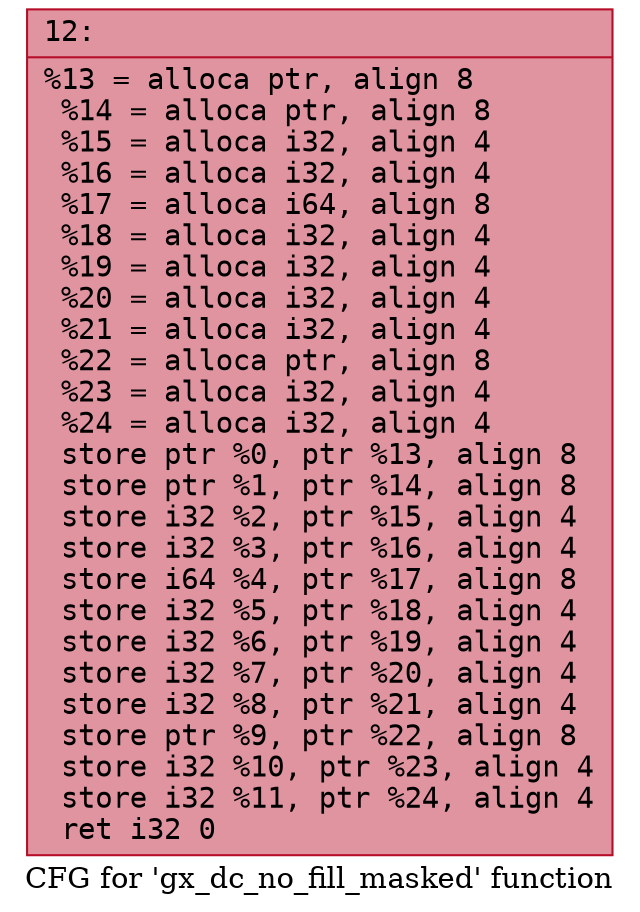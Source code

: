digraph "CFG for 'gx_dc_no_fill_masked' function" {
	label="CFG for 'gx_dc_no_fill_masked' function";

	Node0x600002b49f40 [shape=record,color="#b70d28ff", style=filled, fillcolor="#b70d2870" fontname="Courier",label="{12:\l|  %13 = alloca ptr, align 8\l  %14 = alloca ptr, align 8\l  %15 = alloca i32, align 4\l  %16 = alloca i32, align 4\l  %17 = alloca i64, align 8\l  %18 = alloca i32, align 4\l  %19 = alloca i32, align 4\l  %20 = alloca i32, align 4\l  %21 = alloca i32, align 4\l  %22 = alloca ptr, align 8\l  %23 = alloca i32, align 4\l  %24 = alloca i32, align 4\l  store ptr %0, ptr %13, align 8\l  store ptr %1, ptr %14, align 8\l  store i32 %2, ptr %15, align 4\l  store i32 %3, ptr %16, align 4\l  store i64 %4, ptr %17, align 8\l  store i32 %5, ptr %18, align 4\l  store i32 %6, ptr %19, align 4\l  store i32 %7, ptr %20, align 4\l  store i32 %8, ptr %21, align 4\l  store ptr %9, ptr %22, align 8\l  store i32 %10, ptr %23, align 4\l  store i32 %11, ptr %24, align 4\l  ret i32 0\l}"];
}
